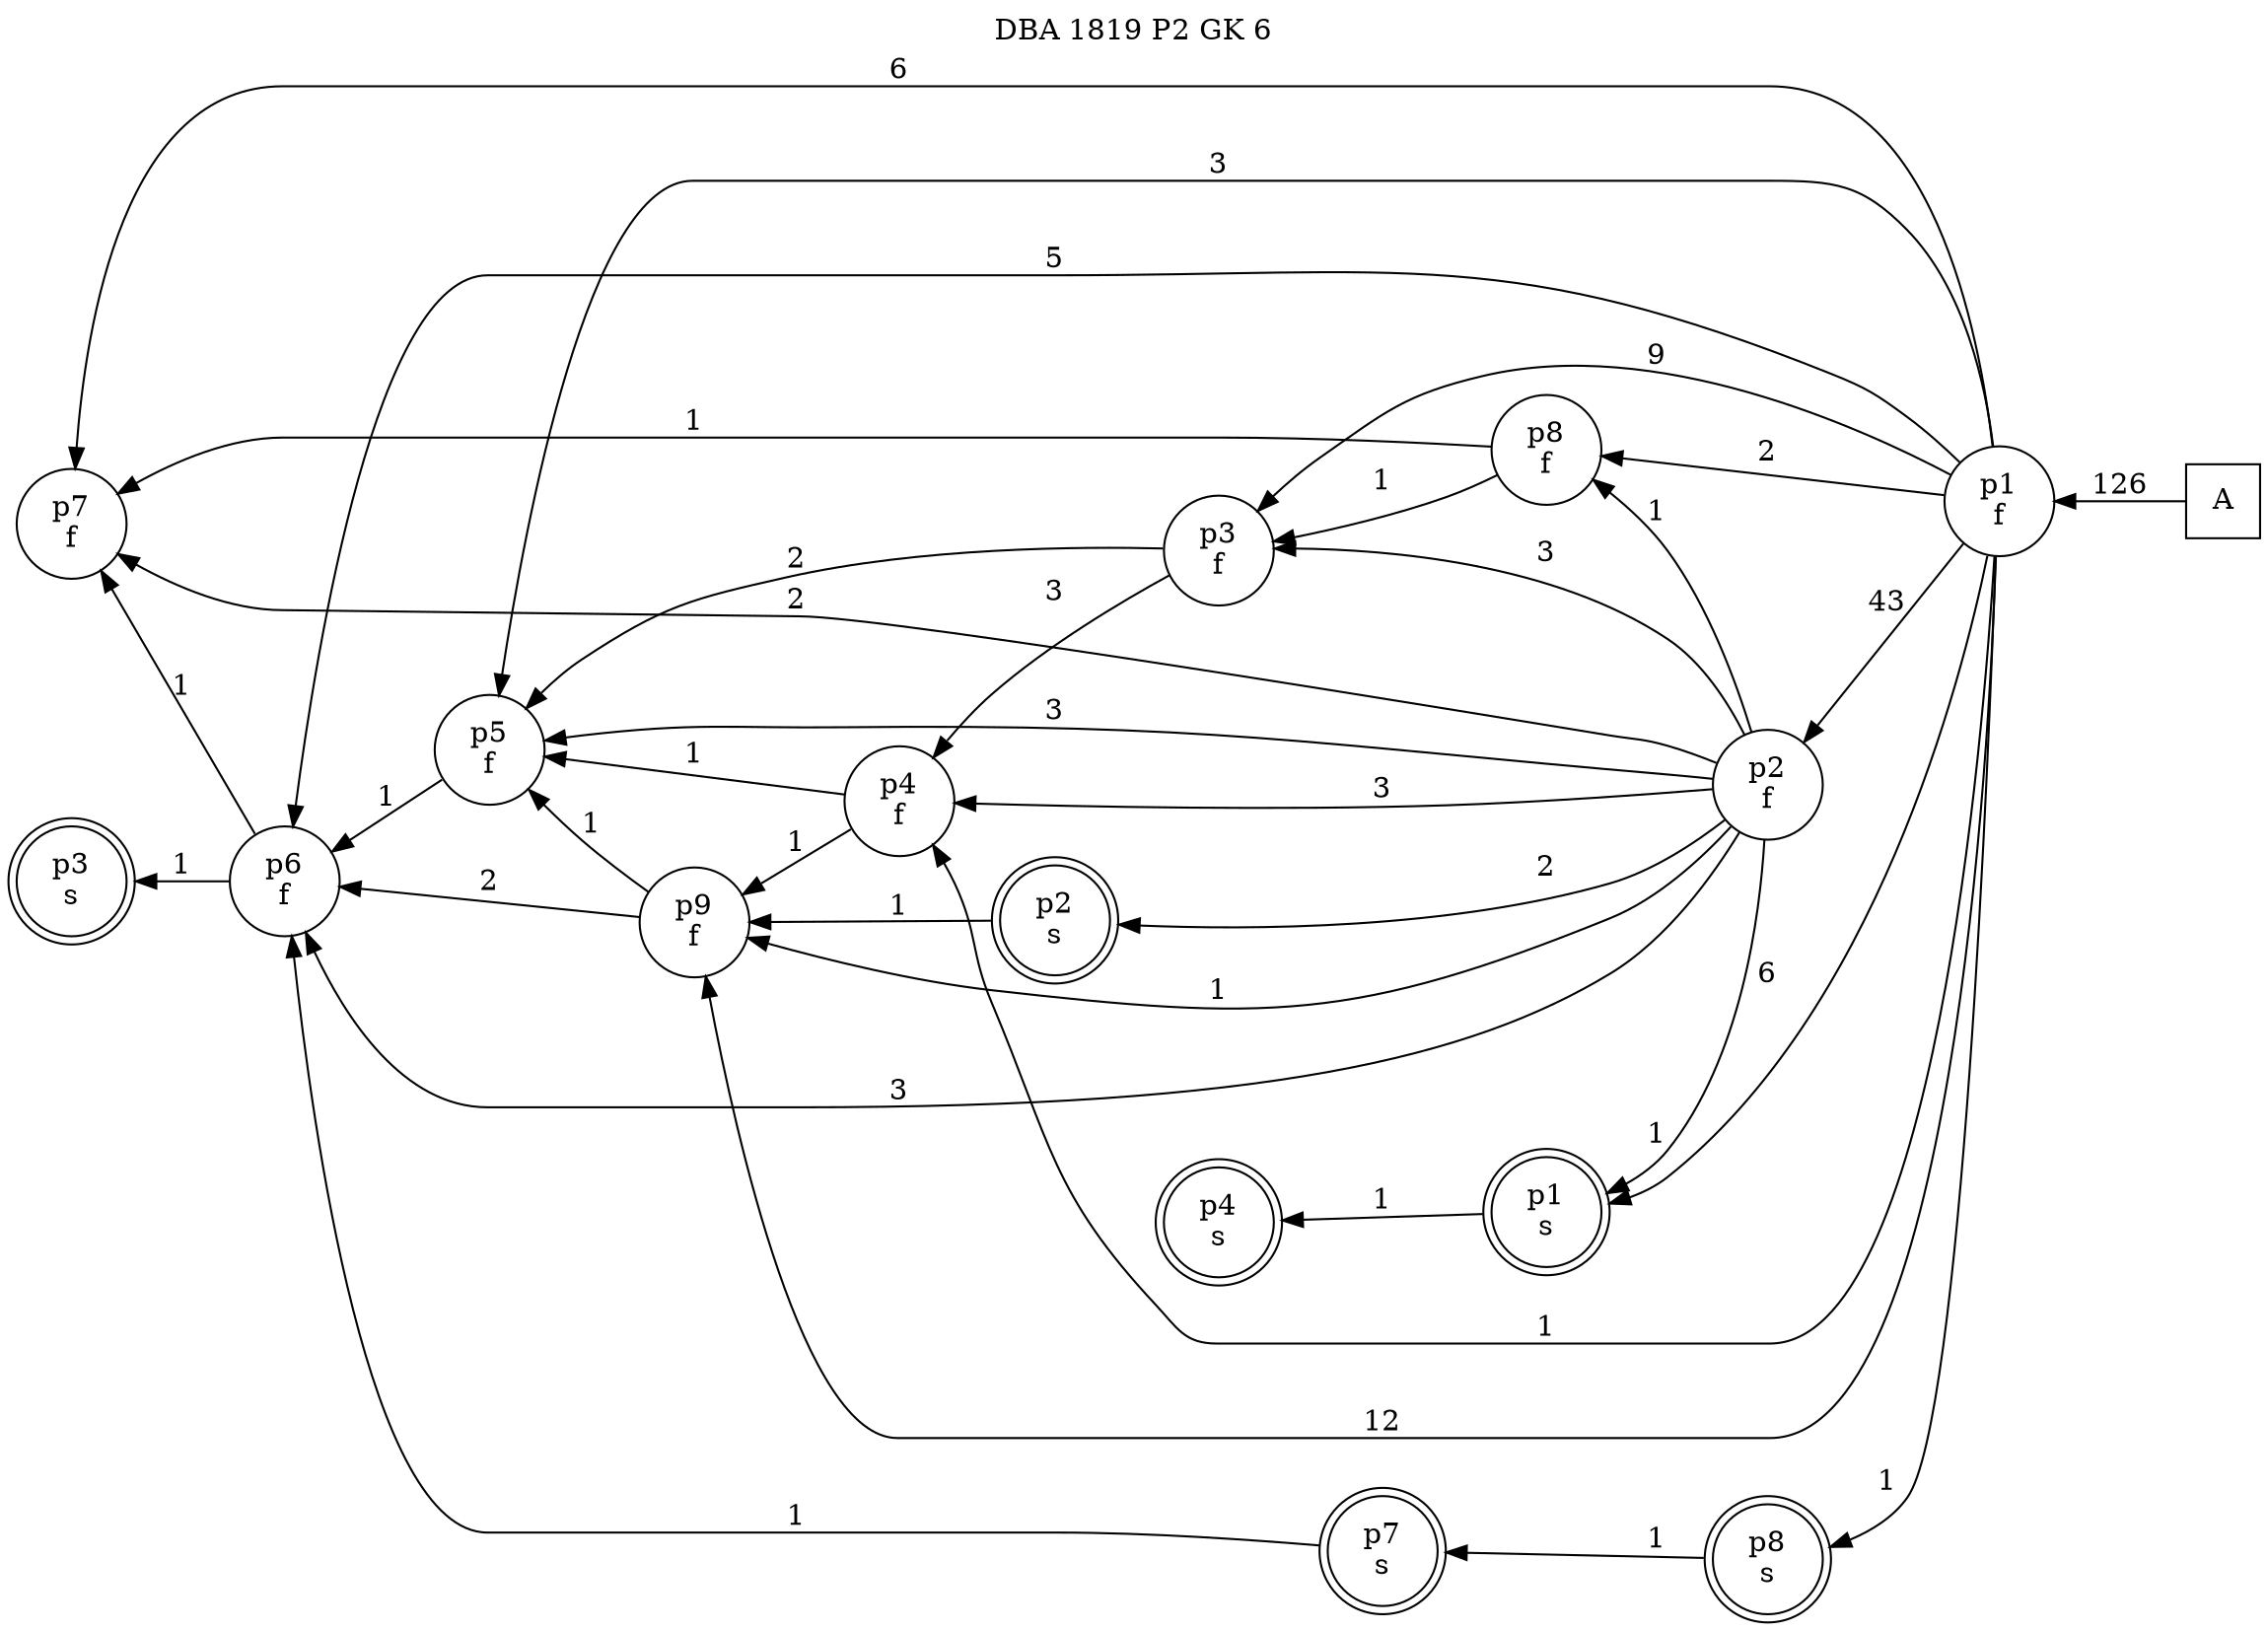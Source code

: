 digraph DBA_1819_P2_GK_6_GOOD {
labelloc="tl"
label= " DBA 1819 P2 GK 6 "
rankdir="RL";
"A" [shape="square" label="A"]
"p1_f" [shape="circle" label="p1
f"]
"p2_f" [shape="circle" label="p2
f"]
"p9_f" [shape="circle" label="p9
f"]
"p3_f" [shape="circle" label="p3
f"]
"p4_f" [shape="circle" label="p4
f"]
"p8_f" [shape="circle" label="p8
f"]
"p7_f" [shape="circle" label="p7
f"]
"p5_f" [shape="circle" label="p5
f"]
"p6_f" [shape="circle" label="p6
f"]
"p1_s" [shape="doublecircle" label="p1
s"]
"p2_s" [shape="doublecircle" label="p2
s"]
"p3_s" [shape="doublecircle" label="p3
s"]
"p8_s" [shape="doublecircle" label="p8
s"]
"p7_s" [shape="doublecircle" label="p7
s"]
"p4_s" [shape="doublecircle" label="p4
s"]
"A" -> "p1_f" [ label=126]
"p1_f" -> "p2_f" [ label=43]
"p1_f" -> "p9_f" [ label=12]
"p1_f" -> "p3_f" [ label=9]
"p1_f" -> "p4_f" [ label=1]
"p1_f" -> "p8_f" [ label=2]
"p1_f" -> "p7_f" [ label=6]
"p1_f" -> "p5_f" [ label=3]
"p1_f" -> "p6_f" [ label=5]
"p1_f" -> "p1_s" [ label=6]
"p1_f" -> "p8_s" [ label=1]
"p2_f" -> "p9_f" [ label=1]
"p2_f" -> "p3_f" [ label=3]
"p2_f" -> "p4_f" [ label=3]
"p2_f" -> "p8_f" [ label=1]
"p2_f" -> "p7_f" [ label=2]
"p2_f" -> "p5_f" [ label=3]
"p2_f" -> "p6_f" [ label=3]
"p2_f" -> "p1_s" [ label=1]
"p2_f" -> "p2_s" [ label=2]
"p9_f" -> "p5_f" [ label=1]
"p9_f" -> "p6_f" [ label=2]
"p3_f" -> "p4_f" [ label=3]
"p3_f" -> "p5_f" [ label=2]
"p4_f" -> "p9_f" [ label=1]
"p4_f" -> "p5_f" [ label=1]
"p8_f" -> "p3_f" [ label=1]
"p8_f" -> "p7_f" [ label=1]
"p5_f" -> "p6_f" [ label=1]
"p6_f" -> "p7_f" [ label=1]
"p6_f" -> "p3_s" [ label=1]
"p1_s" -> "p4_s" [ label=1]
"p2_s" -> "p9_f" [ label=1]
"p8_s" -> "p7_s" [ label=1]
"p7_s" -> "p6_f" [ label=1]
}
